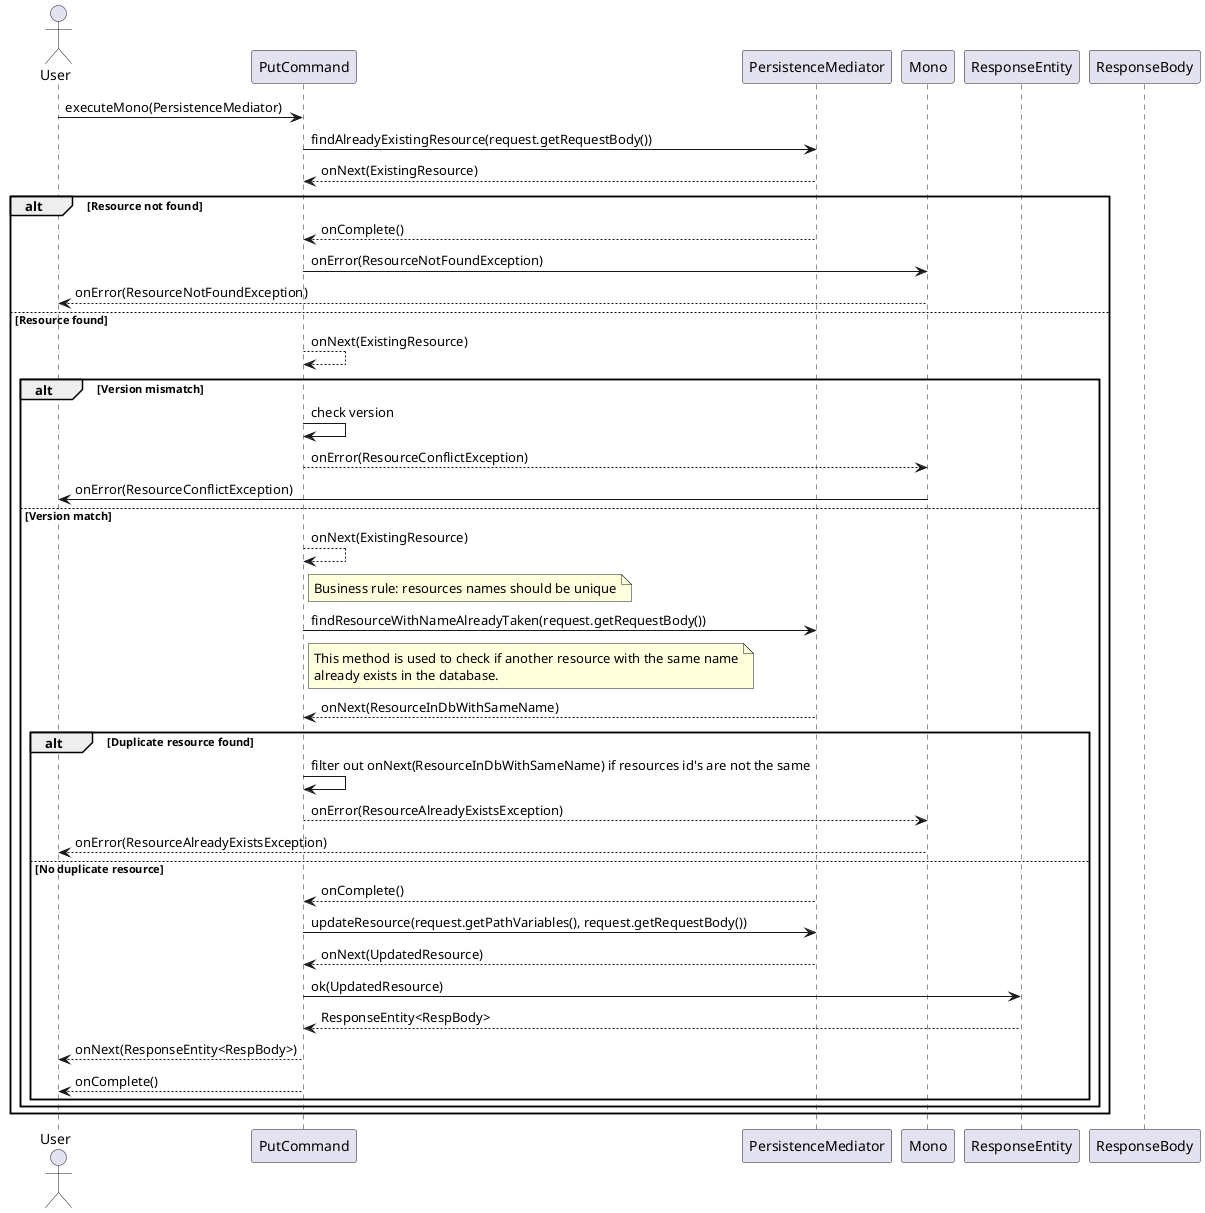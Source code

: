 @startuml
actor User
participant "PutCommand" as PutCmd
participant "PersistenceMediator" as PM
participant "Mono" as Mono
participant "ResponseEntity" as RespEntity
participant "ResponseBody" as RespBody

User -> PutCmd: executeMono(PersistenceMediator)
PutCmd -> PM: findAlreadyExistingResource(request.getRequestBody())
PM --> PutCmd: onNext(ExistingResource)

alt Resource not found
    PM --> PutCmd: onComplete()
    PutCmd -> Mono: onError(ResourceNotFoundException)
    Mono --> User: onError(ResourceNotFoundException)
else Resource found
    PutCmd --> PutCmd: onNext(ExistingResource)
    alt Version mismatch
        PutCmd -> PutCmd: check version
        PutCmd --> Mono: onError(ResourceConflictException)
        Mono -> User: onError(ResourceConflictException)
    else Version match
        PutCmd --> PutCmd: onNext(ExistingResource)
        note right of PutCmd
          Business rule: resources names should be unique
        end note
        PutCmd -> PM: findResourceWithNameAlreadyTaken(request.getRequestBody())
        note right of PutCmd
          This method is used to check if another resource with the same name
          already exists in the database.
        end note
        PM --> PutCmd: onNext(ResourceInDbWithSameName)
        alt Duplicate resource found
            PutCmd -> PutCmd: filter out onNext(ResourceInDbWithSameName) if resources id's are not the same
            PutCmd --> Mono: onError(ResourceAlreadyExistsException)
            Mono --> User: onError(ResourceAlreadyExistsException)
        else No duplicate resource
            PM --> PutCmd: onComplete()
            PutCmd -> PM: updateResource(request.getPathVariables(), request.getRequestBody())
            PM --> PutCmd: onNext(UpdatedResource)
            PutCmd -> RespEntity: ok(UpdatedResource)
            RespEntity --> PutCmd: ResponseEntity<RespBody>
            PutCmd --> User: onNext(ResponseEntity<RespBody>)
            PutCmd --> User: onComplete()
        end
    end
end
@enduml